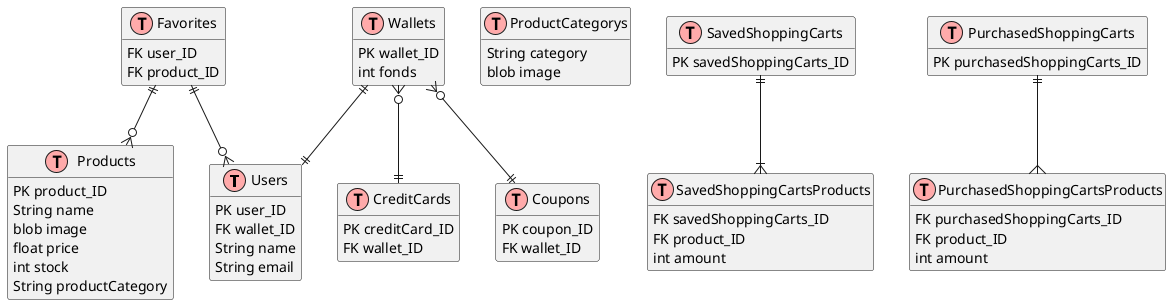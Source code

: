 @startuml
!define table(x) class x << (T,#FFAAAA) >>
hide methods
hide stereotypes

table(Users) {
    PK user_ID
    FK wallet_ID
    String name
    String email
}

table(Products) {
    PK product_ID
    String name
    blob image
    float price
    int stock
    String productCategory
}

table(Favorites) {
    FK user_ID
    FK product_ID
}

table(Wallets) {
    PK wallet_ID
    int fonds
}

table(CreditCards) {
    PK creditCard_ID
    FK wallet_ID
}

table(Coupons) {
    PK coupon_ID
    FK wallet_ID
}

table(ProductCategorys) {
    String category
    blob image
}

table(SavedShoppingCarts) {
    PK savedShoppingCarts_ID
}

table(SavedShoppingCartsProducts){
    FK savedShoppingCarts_ID
    FK product_ID
    int amount
}

table(PurchasedShoppingCarts) {
    PK purchasedShoppingCarts_ID
}

table(PurchasedShoppingCartsProducts) {
    FK purchasedShoppingCarts_ID
    FK product_ID
    int amount
}

Wallets ||--|| Users
Wallets }o--|| CreditCards
Wallets }o--|| Coupons

Favorites ||--o{ Users
Favorites ||--o{ Products

SavedShoppingCarts ||--|{ SavedShoppingCartsProducts
PurchasedShoppingCarts ||--{ PurchasedShoppingCartsProducts

@enduml